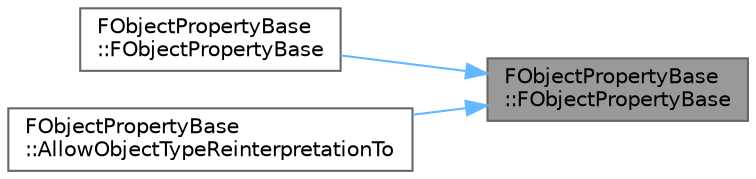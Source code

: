 digraph "FObjectPropertyBase::FObjectPropertyBase"
{
 // INTERACTIVE_SVG=YES
 // LATEX_PDF_SIZE
  bgcolor="transparent";
  edge [fontname=Helvetica,fontsize=10,labelfontname=Helvetica,labelfontsize=10];
  node [fontname=Helvetica,fontsize=10,shape=box,height=0.2,width=0.4];
  rankdir="RL";
  Node1 [id="Node000001",label="FObjectPropertyBase\l::FObjectPropertyBase",height=0.2,width=0.4,color="gray40", fillcolor="grey60", style="filled", fontcolor="black",tooltip=" "];
  Node1 -> Node2 [id="edge1_Node000001_Node000002",dir="back",color="steelblue1",style="solid",tooltip=" "];
  Node2 [id="Node000002",label="FObjectPropertyBase\l::FObjectPropertyBase",height=0.2,width=0.4,color="grey40", fillcolor="white", style="filled",URL="$d6/d97/classFObjectPropertyBase.html#ab56f9befa040f6d1a27b6a5cdfe3f3b1",tooltip=" "];
  Node1 -> Node3 [id="edge2_Node000001_Node000003",dir="back",color="steelblue1",style="solid",tooltip=" "];
  Node3 [id="Node000003",label="FObjectPropertyBase\l::AllowObjectTypeReinterpretationTo",height=0.2,width=0.4,color="grey40", fillcolor="white", style="filled",URL="$d6/d97/classFObjectPropertyBase.html#a43b56ee099f0a5c3f6830f9341bf999d",tooltip=" "];
}
